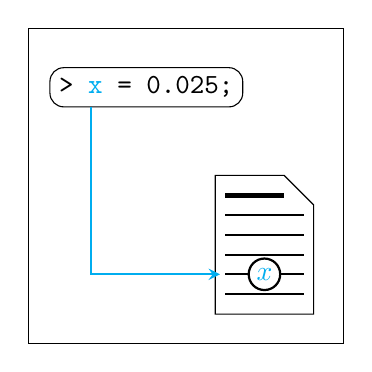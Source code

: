 \begin{tikzpicture}
	\definecolor{variablecolor}{named}{cyan}
	\draw (-2,-2) rectangle (2,2);

	%  Script {{{
	\begin{scope}[shift={(-0.5,1.25)}]
		\node[draw=black,rounded corners=5] (code) at (0,0) {\texttt{> {\color{variablecolor}x} = 0.025;}};
	\end{scope}
	%  }}}

	%  Document {{{
	\begin{scope}[shift={(1,-0.75)}, scale=1.25]
		\draw (0.2,0.705) -| (-0.5,-0.705) -| (0.5,0.405) -- cycle;
		\draw[line width=2] (-0.4,0.5) -- (0.2,0.5);
		\draw[thick] %
		(-0.4,0.3) -- (0.4,0.3) %
		(-0.4,0.1) -- (0.4,0.1) %
		(-0.4,-0.1) -- (0.4,-0.1) %
		(-0.4,-0.3) -- node[inner sep=1.5,circle,midway,variablecolor,draw=black,fill=white](variable) {\(x\)} (0.4,-0.3) %
		(-0.4,-0.5) -- (0.4,-0.5) %
		;
	\end{scope}
	%  }}}

	\draw[thick,-stealth, shorten >=10, variablecolor] (code.-160) |- (variable);

\end{tikzpicture}
